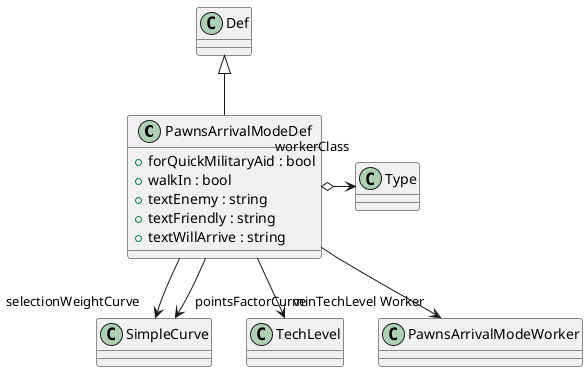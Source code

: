 @startuml
class PawnsArrivalModeDef {
    + forQuickMilitaryAid : bool
    + walkIn : bool
    + textEnemy : string
    + textFriendly : string
    + textWillArrive : string
}
Def <|-- PawnsArrivalModeDef
PawnsArrivalModeDef o-> "workerClass" Type
PawnsArrivalModeDef --> "selectionWeightCurve" SimpleCurve
PawnsArrivalModeDef --> "pointsFactorCurve" SimpleCurve
PawnsArrivalModeDef --> "minTechLevel" TechLevel
PawnsArrivalModeDef --> "Worker" PawnsArrivalModeWorker
@enduml
